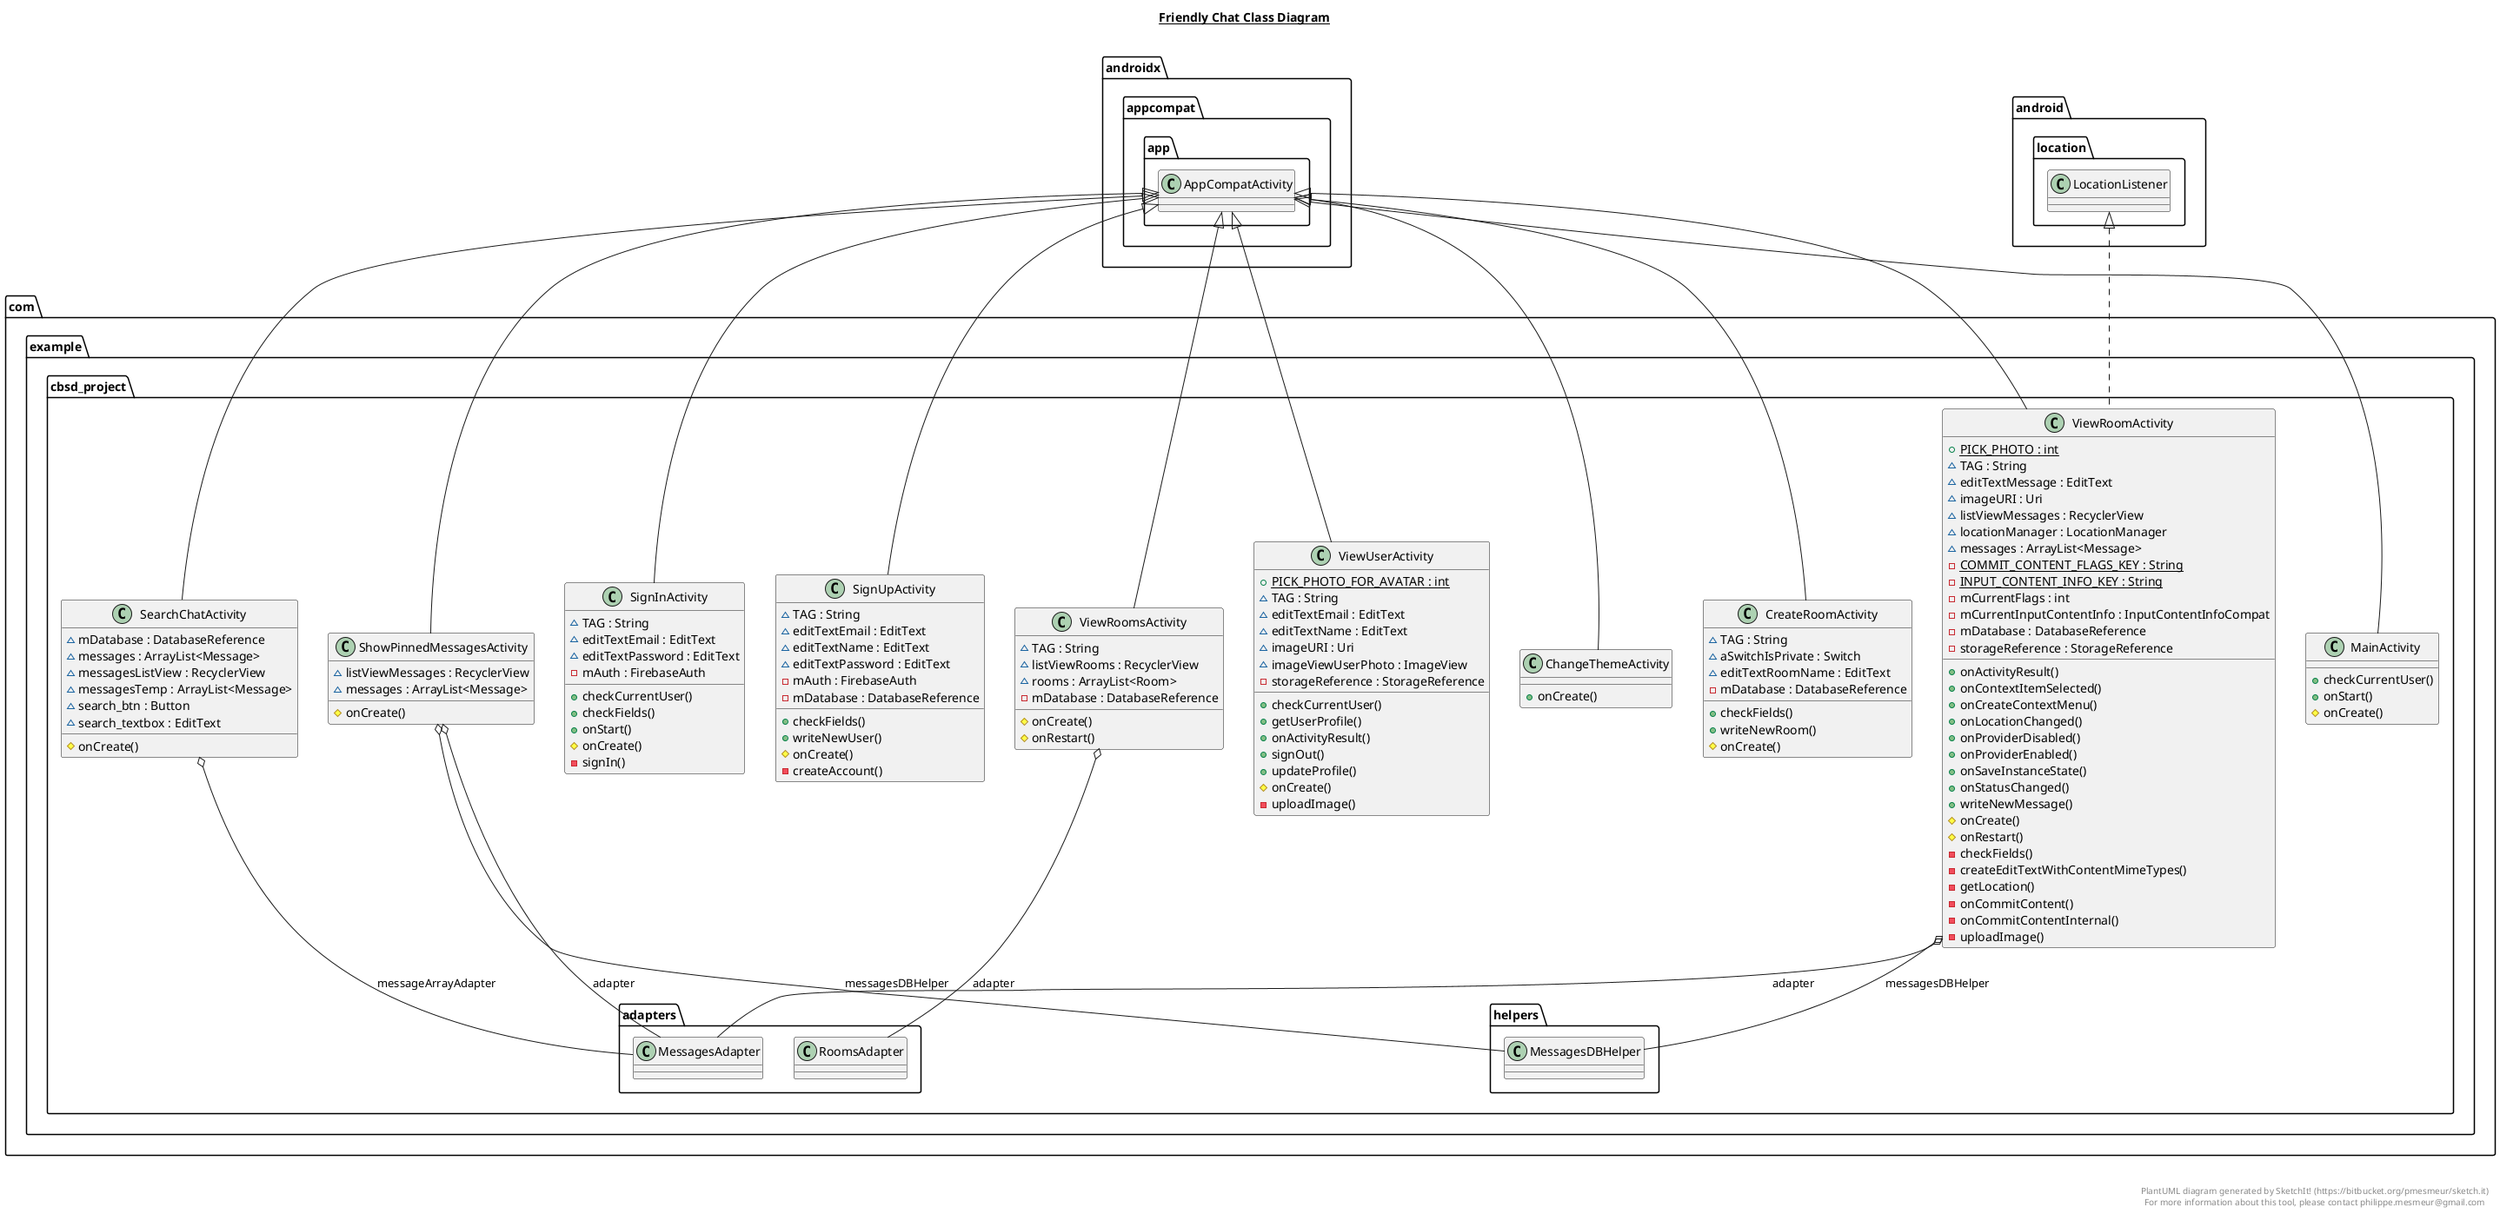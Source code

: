 @startuml

title __Friendly Chat Class Diagram__\n

  namespace com.example.cbsd_project {
    class com.example.cbsd_project.ChangeThemeActivity {
        + onCreate()
    }
  }
  

  namespace com.example.cbsd_project {
    class com.example.cbsd_project.CreateRoomActivity {
        ~ TAG : String
        ~ aSwitchIsPrivate : Switch
        ~ editTextRoomName : EditText
        - mDatabase : DatabaseReference
        + checkFields()
        + writeNewRoom()
        # onCreate()
    }
  }
  

  namespace com.example.cbsd_project {
    class com.example.cbsd_project.MainActivity {
        + checkCurrentUser()
        + onStart()
        # onCreate()
    }
  }
  

  namespace com.example.cbsd_project {
    class com.example.cbsd_project.SearchChatActivity {
        ~ mDatabase : DatabaseReference
        ~ messages : ArrayList<Message>
        ~ messagesListView : RecyclerView
        ~ messagesTemp : ArrayList<Message>
        ~ search_btn : Button
        ~ search_textbox : EditText
        # onCreate()
    }
  }
  

  namespace com.example.cbsd_project {
    class com.example.cbsd_project.ShowPinnedMessagesActivity {
        ~ listViewMessages : RecyclerView
        ~ messages : ArrayList<Message>
        # onCreate()
    }
  }
  

  namespace com.example.cbsd_project {
    class com.example.cbsd_project.SignInActivity {
        ~ TAG : String
        ~ editTextEmail : EditText
        ~ editTextPassword : EditText
        - mAuth : FirebaseAuth
        + checkCurrentUser()
        + checkFields()
        + onStart()
        # onCreate()
        - signIn()
    }
  }
  

  namespace com.example.cbsd_project {
    class com.example.cbsd_project.SignUpActivity {
        ~ TAG : String
        ~ editTextEmail : EditText
        ~ editTextName : EditText
        ~ editTextPassword : EditText
        - mAuth : FirebaseAuth
        - mDatabase : DatabaseReference
        + checkFields()
        + writeNewUser()
        # onCreate()
        - createAccount()
    }
  }
  

  namespace com.example.cbsd_project {
    class com.example.cbsd_project.ViewRoomActivity {
        {static} + PICK_PHOTO : int
        ~ TAG : String
        ~ editTextMessage : EditText
        ~ imageURI : Uri
        ~ listViewMessages : RecyclerView
        ~ locationManager : LocationManager
        ~ messages : ArrayList<Message>
        {static} - COMMIT_CONTENT_FLAGS_KEY : String
        {static} - INPUT_CONTENT_INFO_KEY : String
        - mCurrentFlags : int
        - mCurrentInputContentInfo : InputContentInfoCompat
        - mDatabase : DatabaseReference
        - storageReference : StorageReference
        + onActivityResult()
        + onContextItemSelected()
        + onCreateContextMenu()
        + onLocationChanged()
        + onProviderDisabled()
        + onProviderEnabled()
        + onSaveInstanceState()
        + onStatusChanged()
        + writeNewMessage()
        # onCreate()
        # onRestart()
        - checkFields()
        - createEditTextWithContentMimeTypes()
        - getLocation()
        - onCommitContent()
        - onCommitContentInternal()
        - uploadImage()
    }
  }
  

  namespace com.example.cbsd_project {
    class com.example.cbsd_project.ViewRoomsActivity {
        ~ TAG : String
        ~ listViewRooms : RecyclerView
        ~ rooms : ArrayList<Room>
        - mDatabase : DatabaseReference
        # onCreate()
        # onRestart()
    }
  }
  

  namespace com.example.cbsd_project {
    class com.example.cbsd_project.ViewUserActivity {
        {static} + PICK_PHOTO_FOR_AVATAR : int
        ~ TAG : String
        ~ editTextEmail : EditText
        ~ editTextName : EditText
        ~ imageURI : Uri
        ~ imageViewUserPhoto : ImageView
        - storageReference : StorageReference
        + checkCurrentUser()
        + getUserProfile()
        + onActivityResult()
        + signOut()
        + updateProfile()
        # onCreate()
        - uploadImage()
    }
  }
  

  com.example.cbsd_project.ChangeThemeActivity -up-|> androidx.appcompat.app.AppCompatActivity
  com.example.cbsd_project.CreateRoomActivity -up-|> androidx.appcompat.app.AppCompatActivity
  com.example.cbsd_project.MainActivity -up-|> androidx.appcompat.app.AppCompatActivity
  com.example.cbsd_project.SearchChatActivity -up-|> androidx.appcompat.app.AppCompatActivity
  com.example.cbsd_project.SearchChatActivity o-- com.example.cbsd_project.adapters.MessagesAdapter : messageArrayAdapter
  com.example.cbsd_project.ShowPinnedMessagesActivity -up-|> androidx.appcompat.app.AppCompatActivity
  com.example.cbsd_project.ShowPinnedMessagesActivity o-- com.example.cbsd_project.adapters.MessagesAdapter : adapter
  com.example.cbsd_project.ShowPinnedMessagesActivity o-- com.example.cbsd_project.helpers.MessagesDBHelper : messagesDBHelper
  com.example.cbsd_project.SignInActivity -up-|> androidx.appcompat.app.AppCompatActivity
  com.example.cbsd_project.SignUpActivity -up-|> androidx.appcompat.app.AppCompatActivity
  com.example.cbsd_project.ViewRoomActivity .up.|> android.location.LocationListener
  com.example.cbsd_project.ViewRoomActivity -up-|> androidx.appcompat.app.AppCompatActivity
  com.example.cbsd_project.ViewRoomActivity o-- com.example.cbsd_project.adapters.MessagesAdapter : adapter
  com.example.cbsd_project.ViewRoomActivity o-- com.example.cbsd_project.helpers.MessagesDBHelper : messagesDBHelper
  com.example.cbsd_project.ViewRoomsActivity -up-|> androidx.appcompat.app.AppCompatActivity
  com.example.cbsd_project.ViewRoomsActivity o-- com.example.cbsd_project.adapters.RoomsAdapter : adapter
  com.example.cbsd_project.ViewUserActivity -up-|> androidx.appcompat.app.AppCompatActivity


right footer


PlantUML diagram generated by SketchIt! (https://bitbucket.org/pmesmeur/sketch.it)
For more information about this tool, please contact philippe.mesmeur@gmail.com
endfooter

@enduml
